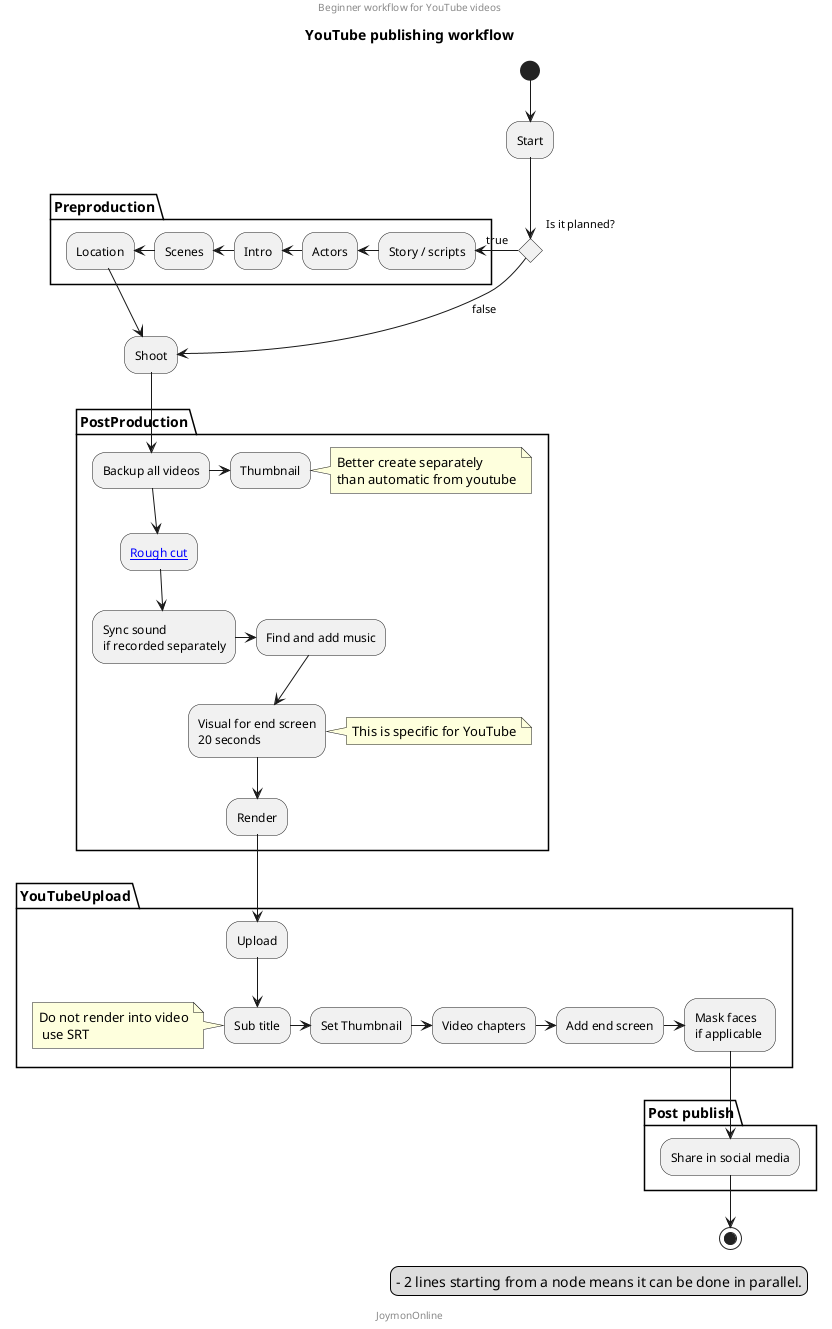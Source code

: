 @startuml
Title YouTube publishing workflow
center header
Beginner workflow for YouTube videos
endheader
(*) -->"Start"
if "Is it planned?" then
partition "Preproduction" {
    --left> [true] "Story / scripts"
    --left> "Actors"
    --left> "Intro"
    --left> "Scenes"
    -left-> "Location"
}
--> "Shoot"
else
-->[false] "Shoot"
endif
partition PostProduction {
    --> "Backup all videos" as B
    --> "[[https://en.wikipedia.org/wiki/Rough_cut Rough cut]]" as RC
    --> "Sync sound\nif recorded separately"
    --right> "Find and add music"
    --> "Visual for end screen\n20 seconds"
    note right:This is specific for YouTube
    --> "Render" as R
    B -right-> "Thumbnail"
    note right: Better create separately \nthan automatic from youtube
}
partition YouTubeUpload {

    R --> "Upload" as U
    U --> "Sub title" as ST
    note left:Do not render into video\n use SRT
    ST--right> "Set Thumbnail" as STN
    STN --right> "Video chapters" as VC
    VC --right> "Add end screen" as ES
    ES --right> "Mask faces \nif applicable " as MF
}
partition "Post publish"{
    --> "Share in social media" as SM

}
-->(*)
center footer JoymonOnline

legend right
  - 2 lines starting from a node means it can be done in parallel.
endlegend

@enduml